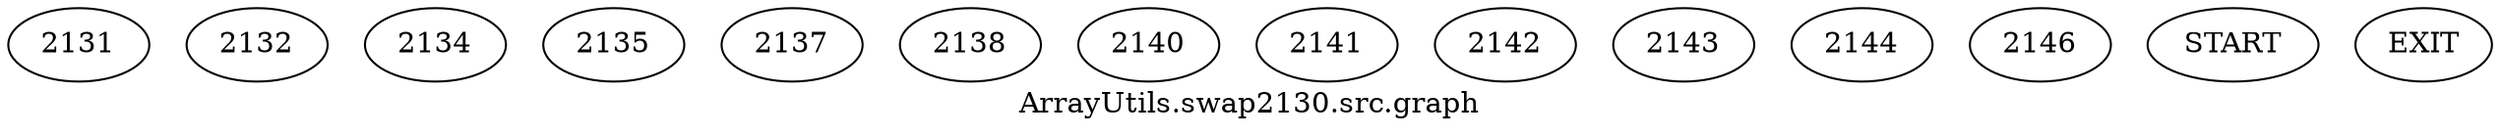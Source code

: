 /* --------------------------------------------------- */
/* Generated by Dr. Garbage Control Flow Graph Factory */
/* http://www.drgarbage.com                            */
/* Version: 4.5.0.201508311741                         */
/* Retrieved on: 2020-01-06 13:30:20.557               */
/* --------------------------------------------------- */
digraph "ArrayUtils.swap2130.src.graph" {
 graph [label="ArrayUtils.swap2130.src.graph"];
 2 [label="2131" ]
 3 [label="2132" ]
 4 [label="2134" ]
 5 [label="2135" ]
 6 [label="2137" ]
 7 [label="2138" ]
 8 [label="2140" ]
 9 [label="2141" ]
 10 [label="2142" ]
 11 [label="2143" ]
 12 [label="2144" ]
 13 [label="2146" ]
 14 [label="START" ]
 15 [label="EXIT" ]
 14  2
 2  3
 2  4
 4  5
 4  6
 5  6
 6  7
 6  8
 7  8
 8  9
 12  9
 9  10
 10  11
 11  12
 9  13
 3  15
 13  15
}
